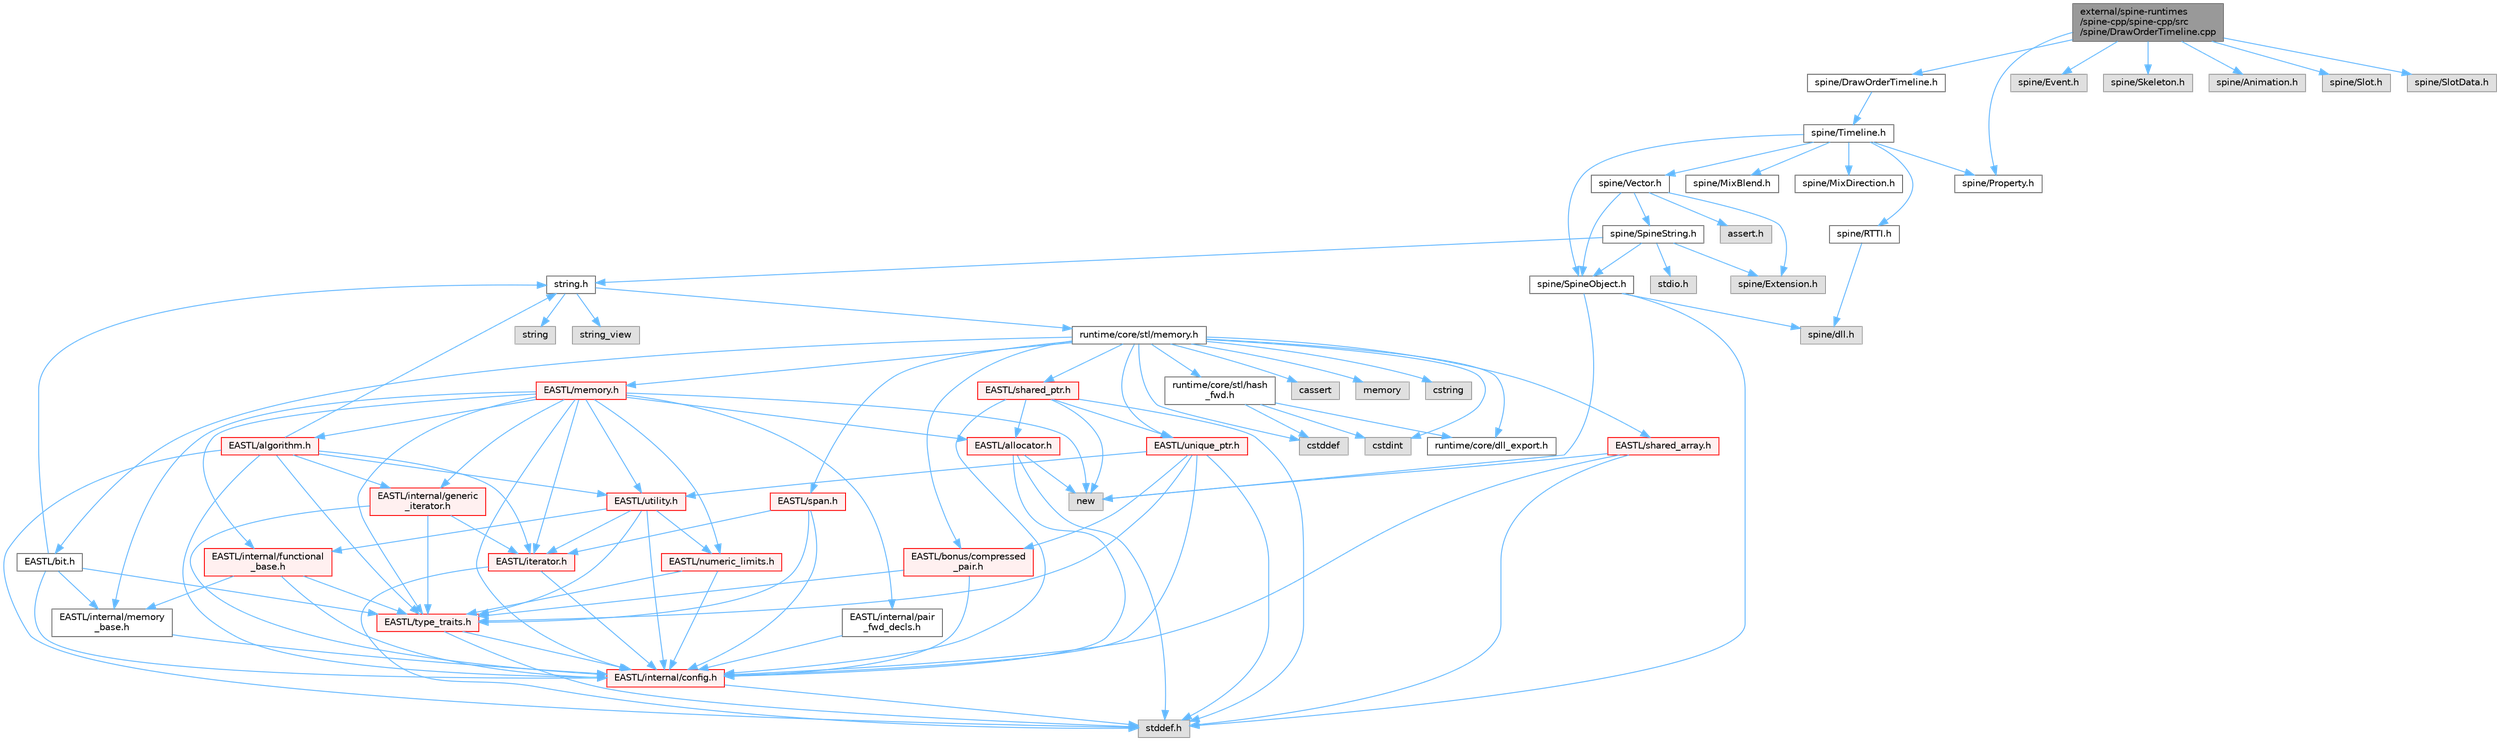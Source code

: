 digraph "external/spine-runtimes/spine-cpp/spine-cpp/src/spine/DrawOrderTimeline.cpp"
{
 // LATEX_PDF_SIZE
  bgcolor="transparent";
  edge [fontname=Helvetica,fontsize=10,labelfontname=Helvetica,labelfontsize=10];
  node [fontname=Helvetica,fontsize=10,shape=box,height=0.2,width=0.4];
  Node1 [id="Node000001",label="external/spine-runtimes\l/spine-cpp/spine-cpp/src\l/spine/DrawOrderTimeline.cpp",height=0.2,width=0.4,color="gray40", fillcolor="grey60", style="filled", fontcolor="black",tooltip=" "];
  Node1 -> Node2 [id="edge111_Node000001_Node000002",color="steelblue1",style="solid",tooltip=" "];
  Node2 [id="Node000002",label="spine/DrawOrderTimeline.h",height=0.2,width=0.4,color="grey40", fillcolor="white", style="filled",URL="$_draw_order_timeline_8h.html",tooltip=" "];
  Node2 -> Node3 [id="edge112_Node000002_Node000003",color="steelblue1",style="solid",tooltip=" "];
  Node3 [id="Node000003",label="spine/Timeline.h",height=0.2,width=0.4,color="grey40", fillcolor="white", style="filled",URL="$_timeline_8h.html",tooltip=" "];
  Node3 -> Node4 [id="edge113_Node000003_Node000004",color="steelblue1",style="solid",tooltip=" "];
  Node4 [id="Node000004",label="spine/RTTI.h",height=0.2,width=0.4,color="grey40", fillcolor="white", style="filled",URL="$_r_t_t_i_8h.html",tooltip=" "];
  Node4 -> Node5 [id="edge114_Node000004_Node000005",color="steelblue1",style="solid",tooltip=" "];
  Node5 [id="Node000005",label="spine/dll.h",height=0.2,width=0.4,color="grey60", fillcolor="#E0E0E0", style="filled",tooltip=" "];
  Node3 -> Node6 [id="edge115_Node000003_Node000006",color="steelblue1",style="solid",tooltip=" "];
  Node6 [id="Node000006",label="spine/Vector.h",height=0.2,width=0.4,color="grey40", fillcolor="white", style="filled",URL="$external_2spine-runtimes_2spine-cpp_2spine-cpp_2include_2spine_2vector_8h.html",tooltip=" "];
  Node6 -> Node7 [id="edge116_Node000006_Node000007",color="steelblue1",style="solid",tooltip=" "];
  Node7 [id="Node000007",label="spine/Extension.h",height=0.2,width=0.4,color="grey60", fillcolor="#E0E0E0", style="filled",tooltip=" "];
  Node6 -> Node8 [id="edge117_Node000006_Node000008",color="steelblue1",style="solid",tooltip=" "];
  Node8 [id="Node000008",label="spine/SpineObject.h",height=0.2,width=0.4,color="grey40", fillcolor="white", style="filled",URL="$_spine_object_8h.html",tooltip=" "];
  Node8 -> Node9 [id="edge118_Node000008_Node000009",color="steelblue1",style="solid",tooltip=" "];
  Node9 [id="Node000009",label="new",height=0.2,width=0.4,color="grey60", fillcolor="#E0E0E0", style="filled",tooltip=" "];
  Node8 -> Node10 [id="edge119_Node000008_Node000010",color="steelblue1",style="solid",tooltip=" "];
  Node10 [id="Node000010",label="stddef.h",height=0.2,width=0.4,color="grey60", fillcolor="#E0E0E0", style="filled",tooltip=" "];
  Node8 -> Node5 [id="edge120_Node000008_Node000005",color="steelblue1",style="solid",tooltip=" "];
  Node6 -> Node11 [id="edge121_Node000006_Node000011",color="steelblue1",style="solid",tooltip=" "];
  Node11 [id="Node000011",label="spine/SpineString.h",height=0.2,width=0.4,color="grey40", fillcolor="white", style="filled",URL="$_spine_string_8h.html",tooltip=" "];
  Node11 -> Node8 [id="edge122_Node000011_Node000008",color="steelblue1",style="solid",tooltip=" "];
  Node11 -> Node7 [id="edge123_Node000011_Node000007",color="steelblue1",style="solid",tooltip=" "];
  Node11 -> Node12 [id="edge124_Node000011_Node000012",color="steelblue1",style="solid",tooltip=" "];
  Node12 [id="Node000012",label="string.h",height=0.2,width=0.4,color="grey40", fillcolor="white", style="filled",URL="$string_8h.html",tooltip=" "];
  Node12 -> Node13 [id="edge125_Node000012_Node000013",color="steelblue1",style="solid",tooltip=" "];
  Node13 [id="Node000013",label="string",height=0.2,width=0.4,color="grey60", fillcolor="#E0E0E0", style="filled",tooltip=" "];
  Node12 -> Node14 [id="edge126_Node000012_Node000014",color="steelblue1",style="solid",tooltip=" "];
  Node14 [id="Node000014",label="string_view",height=0.2,width=0.4,color="grey60", fillcolor="#E0E0E0", style="filled",tooltip=" "];
  Node12 -> Node15 [id="edge127_Node000012_Node000015",color="steelblue1",style="solid",tooltip=" "];
  Node15 [id="Node000015",label="runtime/core/stl/memory.h",height=0.2,width=0.4,color="grey40", fillcolor="white", style="filled",URL="$runtime_2core_2stl_2memory_8h.html",tooltip=" "];
  Node15 -> Node16 [id="edge128_Node000015_Node000016",color="steelblue1",style="solid",tooltip=" "];
  Node16 [id="Node000016",label="cstddef",height=0.2,width=0.4,color="grey60", fillcolor="#E0E0E0", style="filled",tooltip=" "];
  Node15 -> Node17 [id="edge129_Node000015_Node000017",color="steelblue1",style="solid",tooltip=" "];
  Node17 [id="Node000017",label="cstdint",height=0.2,width=0.4,color="grey60", fillcolor="#E0E0E0", style="filled",tooltip=" "];
  Node15 -> Node18 [id="edge130_Node000015_Node000018",color="steelblue1",style="solid",tooltip=" "];
  Node18 [id="Node000018",label="cassert",height=0.2,width=0.4,color="grey60", fillcolor="#E0E0E0", style="filled",tooltip=" "];
  Node15 -> Node19 [id="edge131_Node000015_Node000019",color="steelblue1",style="solid",tooltip=" "];
  Node19 [id="Node000019",label="memory",height=0.2,width=0.4,color="grey60", fillcolor="#E0E0E0", style="filled",tooltip=" "];
  Node15 -> Node20 [id="edge132_Node000015_Node000020",color="steelblue1",style="solid",tooltip=" "];
  Node20 [id="Node000020",label="cstring",height=0.2,width=0.4,color="grey60", fillcolor="#E0E0E0", style="filled",tooltip=" "];
  Node15 -> Node21 [id="edge133_Node000015_Node000021",color="steelblue1",style="solid",tooltip=" "];
  Node21 [id="Node000021",label="EASTL/bit.h",height=0.2,width=0.4,color="grey40", fillcolor="white", style="filled",URL="$bit_8h.html",tooltip=" "];
  Node21 -> Node22 [id="edge134_Node000021_Node000022",color="steelblue1",style="solid",tooltip=" "];
  Node22 [id="Node000022",label="EASTL/internal/config.h",height=0.2,width=0.4,color="red", fillcolor="#FFF0F0", style="filled",URL="$runtime_2_e_a_s_t_l_2include_2_e_a_s_t_l_2internal_2config_8h.html",tooltip=" "];
  Node22 -> Node10 [id="edge135_Node000022_Node000010",color="steelblue1",style="solid",tooltip=" "];
  Node21 -> Node30 [id="edge136_Node000021_Node000030",color="steelblue1",style="solid",tooltip=" "];
  Node30 [id="Node000030",label="EASTL/internal/memory\l_base.h",height=0.2,width=0.4,color="grey40", fillcolor="white", style="filled",URL="$memory__base_8h.html",tooltip=" "];
  Node30 -> Node22 [id="edge137_Node000030_Node000022",color="steelblue1",style="solid",tooltip=" "];
  Node21 -> Node31 [id="edge138_Node000021_Node000031",color="steelblue1",style="solid",tooltip=" "];
  Node31 [id="Node000031",label="EASTL/type_traits.h",height=0.2,width=0.4,color="red", fillcolor="#FFF0F0", style="filled",URL="$_e_a_s_t_l_2include_2_e_a_s_t_l_2type__traits_8h.html",tooltip=" "];
  Node31 -> Node22 [id="edge139_Node000031_Node000022",color="steelblue1",style="solid",tooltip=" "];
  Node31 -> Node10 [id="edge140_Node000031_Node000010",color="steelblue1",style="solid",tooltip=" "];
  Node21 -> Node12 [id="edge141_Node000021_Node000012",color="steelblue1",style="solid",tooltip=" "];
  Node15 -> Node41 [id="edge142_Node000015_Node000041",color="steelblue1",style="solid",tooltip=" "];
  Node41 [id="Node000041",label="EASTL/memory.h",height=0.2,width=0.4,color="red", fillcolor="#FFF0F0", style="filled",URL="$runtime_2_e_a_s_t_l_2include_2_e_a_s_t_l_2memory_8h.html",tooltip=" "];
  Node41 -> Node22 [id="edge143_Node000041_Node000022",color="steelblue1",style="solid",tooltip=" "];
  Node41 -> Node30 [id="edge144_Node000041_Node000030",color="steelblue1",style="solid",tooltip=" "];
  Node41 -> Node42 [id="edge145_Node000041_Node000042",color="steelblue1",style="solid",tooltip=" "];
  Node42 [id="Node000042",label="EASTL/internal/generic\l_iterator.h",height=0.2,width=0.4,color="red", fillcolor="#FFF0F0", style="filled",URL="$generic__iterator_8h.html",tooltip=" "];
  Node42 -> Node22 [id="edge146_Node000042_Node000022",color="steelblue1",style="solid",tooltip=" "];
  Node42 -> Node43 [id="edge147_Node000042_Node000043",color="steelblue1",style="solid",tooltip=" "];
  Node43 [id="Node000043",label="EASTL/iterator.h",height=0.2,width=0.4,color="red", fillcolor="#FFF0F0", style="filled",URL="$_e_a_s_t_l_2include_2_e_a_s_t_l_2iterator_8h.html",tooltip=" "];
  Node43 -> Node22 [id="edge148_Node000043_Node000022",color="steelblue1",style="solid",tooltip=" "];
  Node43 -> Node10 [id="edge149_Node000043_Node000010",color="steelblue1",style="solid",tooltip=" "];
  Node42 -> Node31 [id="edge150_Node000042_Node000031",color="steelblue1",style="solid",tooltip=" "];
  Node41 -> Node46 [id="edge151_Node000041_Node000046",color="steelblue1",style="solid",tooltip=" "];
  Node46 [id="Node000046",label="EASTL/internal/pair\l_fwd_decls.h",height=0.2,width=0.4,color="grey40", fillcolor="white", style="filled",URL="$pair__fwd__decls_8h.html",tooltip=" "];
  Node46 -> Node22 [id="edge152_Node000046_Node000022",color="steelblue1",style="solid",tooltip=" "];
  Node41 -> Node47 [id="edge153_Node000041_Node000047",color="steelblue1",style="solid",tooltip=" "];
  Node47 [id="Node000047",label="EASTL/internal/functional\l_base.h",height=0.2,width=0.4,color="red", fillcolor="#FFF0F0", style="filled",URL="$functional__base_8h.html",tooltip=" "];
  Node47 -> Node22 [id="edge154_Node000047_Node000022",color="steelblue1",style="solid",tooltip=" "];
  Node47 -> Node30 [id="edge155_Node000047_Node000030",color="steelblue1",style="solid",tooltip=" "];
  Node47 -> Node31 [id="edge156_Node000047_Node000031",color="steelblue1",style="solid",tooltip=" "];
  Node41 -> Node48 [id="edge157_Node000041_Node000048",color="steelblue1",style="solid",tooltip=" "];
  Node48 [id="Node000048",label="EASTL/algorithm.h",height=0.2,width=0.4,color="red", fillcolor="#FFF0F0", style="filled",URL="$_e_a_s_t_l_2include_2_e_a_s_t_l_2algorithm_8h.html",tooltip=" "];
  Node48 -> Node22 [id="edge158_Node000048_Node000022",color="steelblue1",style="solid",tooltip=" "];
  Node48 -> Node31 [id="edge159_Node000048_Node000031",color="steelblue1",style="solid",tooltip=" "];
  Node48 -> Node43 [id="edge160_Node000048_Node000043",color="steelblue1",style="solid",tooltip=" "];
  Node48 -> Node57 [id="edge161_Node000048_Node000057",color="steelblue1",style="solid",tooltip=" "];
  Node57 [id="Node000057",label="EASTL/utility.h",height=0.2,width=0.4,color="red", fillcolor="#FFF0F0", style="filled",URL="$runtime_2_e_a_s_t_l_2include_2_e_a_s_t_l_2utility_8h.html",tooltip=" "];
  Node57 -> Node22 [id="edge162_Node000057_Node000022",color="steelblue1",style="solid",tooltip=" "];
  Node57 -> Node31 [id="edge163_Node000057_Node000031",color="steelblue1",style="solid",tooltip=" "];
  Node57 -> Node43 [id="edge164_Node000057_Node000043",color="steelblue1",style="solid",tooltip=" "];
  Node57 -> Node58 [id="edge165_Node000057_Node000058",color="steelblue1",style="solid",tooltip=" "];
  Node58 [id="Node000058",label="EASTL/numeric_limits.h",height=0.2,width=0.4,color="red", fillcolor="#FFF0F0", style="filled",URL="$numeric__limits_8h.html",tooltip=" "];
  Node58 -> Node22 [id="edge166_Node000058_Node000022",color="steelblue1",style="solid",tooltip=" "];
  Node58 -> Node31 [id="edge167_Node000058_Node000031",color="steelblue1",style="solid",tooltip=" "];
  Node57 -> Node47 [id="edge168_Node000057_Node000047",color="steelblue1",style="solid",tooltip=" "];
  Node48 -> Node42 [id="edge169_Node000048_Node000042",color="steelblue1",style="solid",tooltip=" "];
  Node48 -> Node10 [id="edge170_Node000048_Node000010",color="steelblue1",style="solid",tooltip=" "];
  Node48 -> Node12 [id="edge171_Node000048_Node000012",color="steelblue1",style="solid",tooltip=" "];
  Node41 -> Node31 [id="edge172_Node000041_Node000031",color="steelblue1",style="solid",tooltip=" "];
  Node41 -> Node55 [id="edge173_Node000041_Node000055",color="steelblue1",style="solid",tooltip=" "];
  Node55 [id="Node000055",label="EASTL/allocator.h",height=0.2,width=0.4,color="red", fillcolor="#FFF0F0", style="filled",URL="$runtime_2_e_a_s_t_l_2include_2_e_a_s_t_l_2allocator_8h.html",tooltip=" "];
  Node55 -> Node22 [id="edge174_Node000055_Node000022",color="steelblue1",style="solid",tooltip=" "];
  Node55 -> Node10 [id="edge175_Node000055_Node000010",color="steelblue1",style="solid",tooltip=" "];
  Node55 -> Node9 [id="edge176_Node000055_Node000009",color="steelblue1",style="solid",tooltip=" "];
  Node41 -> Node43 [id="edge177_Node000041_Node000043",color="steelblue1",style="solid",tooltip=" "];
  Node41 -> Node57 [id="edge178_Node000041_Node000057",color="steelblue1",style="solid",tooltip=" "];
  Node41 -> Node58 [id="edge179_Node000041_Node000058",color="steelblue1",style="solid",tooltip=" "];
  Node41 -> Node9 [id="edge180_Node000041_Node000009",color="steelblue1",style="solid",tooltip=" "];
  Node15 -> Node68 [id="edge181_Node000015_Node000068",color="steelblue1",style="solid",tooltip=" "];
  Node68 [id="Node000068",label="EASTL/shared_array.h",height=0.2,width=0.4,color="red", fillcolor="#FFF0F0", style="filled",URL="$shared__array_8h.html",tooltip=" "];
  Node68 -> Node22 [id="edge182_Node000068_Node000022",color="steelblue1",style="solid",tooltip=" "];
  Node68 -> Node9 [id="edge183_Node000068_Node000009",color="steelblue1",style="solid",tooltip=" "];
  Node68 -> Node10 [id="edge184_Node000068_Node000010",color="steelblue1",style="solid",tooltip=" "];
  Node15 -> Node71 [id="edge185_Node000015_Node000071",color="steelblue1",style="solid",tooltip=" "];
  Node71 [id="Node000071",label="EASTL/unique_ptr.h",height=0.2,width=0.4,color="red", fillcolor="#FFF0F0", style="filled",URL="$unique__ptr_8h.html",tooltip=" "];
  Node71 -> Node72 [id="edge186_Node000071_Node000072",color="steelblue1",style="solid",tooltip=" "];
  Node72 [id="Node000072",label="EASTL/bonus/compressed\l_pair.h",height=0.2,width=0.4,color="red", fillcolor="#FFF0F0", style="filled",URL="$compressed__pair_8h.html",tooltip=" "];
  Node72 -> Node22 [id="edge187_Node000072_Node000022",color="steelblue1",style="solid",tooltip=" "];
  Node72 -> Node31 [id="edge188_Node000072_Node000031",color="steelblue1",style="solid",tooltip=" "];
  Node71 -> Node22 [id="edge189_Node000071_Node000022",color="steelblue1",style="solid",tooltip=" "];
  Node71 -> Node31 [id="edge190_Node000071_Node000031",color="steelblue1",style="solid",tooltip=" "];
  Node71 -> Node57 [id="edge191_Node000071_Node000057",color="steelblue1",style="solid",tooltip=" "];
  Node71 -> Node10 [id="edge192_Node000071_Node000010",color="steelblue1",style="solid",tooltip=" "];
  Node15 -> Node74 [id="edge193_Node000015_Node000074",color="steelblue1",style="solid",tooltip=" "];
  Node74 [id="Node000074",label="EASTL/shared_ptr.h",height=0.2,width=0.4,color="red", fillcolor="#FFF0F0", style="filled",URL="$shared__ptr_8h.html",tooltip=" "];
  Node74 -> Node22 [id="edge194_Node000074_Node000022",color="steelblue1",style="solid",tooltip=" "];
  Node74 -> Node71 [id="edge195_Node000074_Node000071",color="steelblue1",style="solid",tooltip=" "];
  Node74 -> Node55 [id="edge196_Node000074_Node000055",color="steelblue1",style="solid",tooltip=" "];
  Node74 -> Node9 [id="edge197_Node000074_Node000009",color="steelblue1",style="solid",tooltip=" "];
  Node74 -> Node10 [id="edge198_Node000074_Node000010",color="steelblue1",style="solid",tooltip=" "];
  Node15 -> Node154 [id="edge199_Node000015_Node000154",color="steelblue1",style="solid",tooltip=" "];
  Node154 [id="Node000154",label="EASTL/span.h",height=0.2,width=0.4,color="red", fillcolor="#FFF0F0", style="filled",URL="$span_8h.html",tooltip=" "];
  Node154 -> Node22 [id="edge200_Node000154_Node000022",color="steelblue1",style="solid",tooltip=" "];
  Node154 -> Node31 [id="edge201_Node000154_Node000031",color="steelblue1",style="solid",tooltip=" "];
  Node154 -> Node43 [id="edge202_Node000154_Node000043",color="steelblue1",style="solid",tooltip=" "];
  Node15 -> Node72 [id="edge203_Node000015_Node000072",color="steelblue1",style="solid",tooltip=" "];
  Node15 -> Node157 [id="edge204_Node000015_Node000157",color="steelblue1",style="solid",tooltip=" "];
  Node157 [id="Node000157",label="runtime/core/dll_export.h",height=0.2,width=0.4,color="grey40", fillcolor="white", style="filled",URL="$dll__export_8h.html",tooltip=" "];
  Node15 -> Node158 [id="edge205_Node000015_Node000158",color="steelblue1",style="solid",tooltip=" "];
  Node158 [id="Node000158",label="runtime/core/stl/hash\l_fwd.h",height=0.2,width=0.4,color="grey40", fillcolor="white", style="filled",URL="$hash__fwd_8h.html",tooltip=" "];
  Node158 -> Node16 [id="edge206_Node000158_Node000016",color="steelblue1",style="solid",tooltip=" "];
  Node158 -> Node17 [id="edge207_Node000158_Node000017",color="steelblue1",style="solid",tooltip=" "];
  Node158 -> Node157 [id="edge208_Node000158_Node000157",color="steelblue1",style="solid",tooltip=" "];
  Node11 -> Node159 [id="edge209_Node000011_Node000159",color="steelblue1",style="solid",tooltip=" "];
  Node159 [id="Node000159",label="stdio.h",height=0.2,width=0.4,color="grey60", fillcolor="#E0E0E0", style="filled",tooltip=" "];
  Node6 -> Node160 [id="edge210_Node000006_Node000160",color="steelblue1",style="solid",tooltip=" "];
  Node160 [id="Node000160",label="assert.h",height=0.2,width=0.4,color="grey60", fillcolor="#E0E0E0", style="filled",tooltip=" "];
  Node3 -> Node161 [id="edge211_Node000003_Node000161",color="steelblue1",style="solid",tooltip=" "];
  Node161 [id="Node000161",label="spine/MixBlend.h",height=0.2,width=0.4,color="grey40", fillcolor="white", style="filled",URL="$_mix_blend_8h.html",tooltip=" "];
  Node3 -> Node162 [id="edge212_Node000003_Node000162",color="steelblue1",style="solid",tooltip=" "];
  Node162 [id="Node000162",label="spine/MixDirection.h",height=0.2,width=0.4,color="grey40", fillcolor="white", style="filled",URL="$_mix_direction_8h.html",tooltip=" "];
  Node3 -> Node8 [id="edge213_Node000003_Node000008",color="steelblue1",style="solid",tooltip=" "];
  Node3 -> Node163 [id="edge214_Node000003_Node000163",color="steelblue1",style="solid",tooltip=" "];
  Node163 [id="Node000163",label="spine/Property.h",height=0.2,width=0.4,color="grey40", fillcolor="white", style="filled",URL="$_property_8h.html",tooltip=" "];
  Node1 -> Node164 [id="edge215_Node000001_Node000164",color="steelblue1",style="solid",tooltip=" "];
  Node164 [id="Node000164",label="spine/Event.h",height=0.2,width=0.4,color="grey60", fillcolor="#E0E0E0", style="filled",tooltip=" "];
  Node1 -> Node165 [id="edge216_Node000001_Node000165",color="steelblue1",style="solid",tooltip=" "];
  Node165 [id="Node000165",label="spine/Skeleton.h",height=0.2,width=0.4,color="grey60", fillcolor="#E0E0E0", style="filled",tooltip=" "];
  Node1 -> Node166 [id="edge217_Node000001_Node000166",color="steelblue1",style="solid",tooltip=" "];
  Node166 [id="Node000166",label="spine/Animation.h",height=0.2,width=0.4,color="grey60", fillcolor="#E0E0E0", style="filled",tooltip=" "];
  Node1 -> Node163 [id="edge218_Node000001_Node000163",color="steelblue1",style="solid",tooltip=" "];
  Node1 -> Node167 [id="edge219_Node000001_Node000167",color="steelblue1",style="solid",tooltip=" "];
  Node167 [id="Node000167",label="spine/Slot.h",height=0.2,width=0.4,color="grey60", fillcolor="#E0E0E0", style="filled",tooltip=" "];
  Node1 -> Node168 [id="edge220_Node000001_Node000168",color="steelblue1",style="solid",tooltip=" "];
  Node168 [id="Node000168",label="spine/SlotData.h",height=0.2,width=0.4,color="grey60", fillcolor="#E0E0E0", style="filled",tooltip=" "];
}
